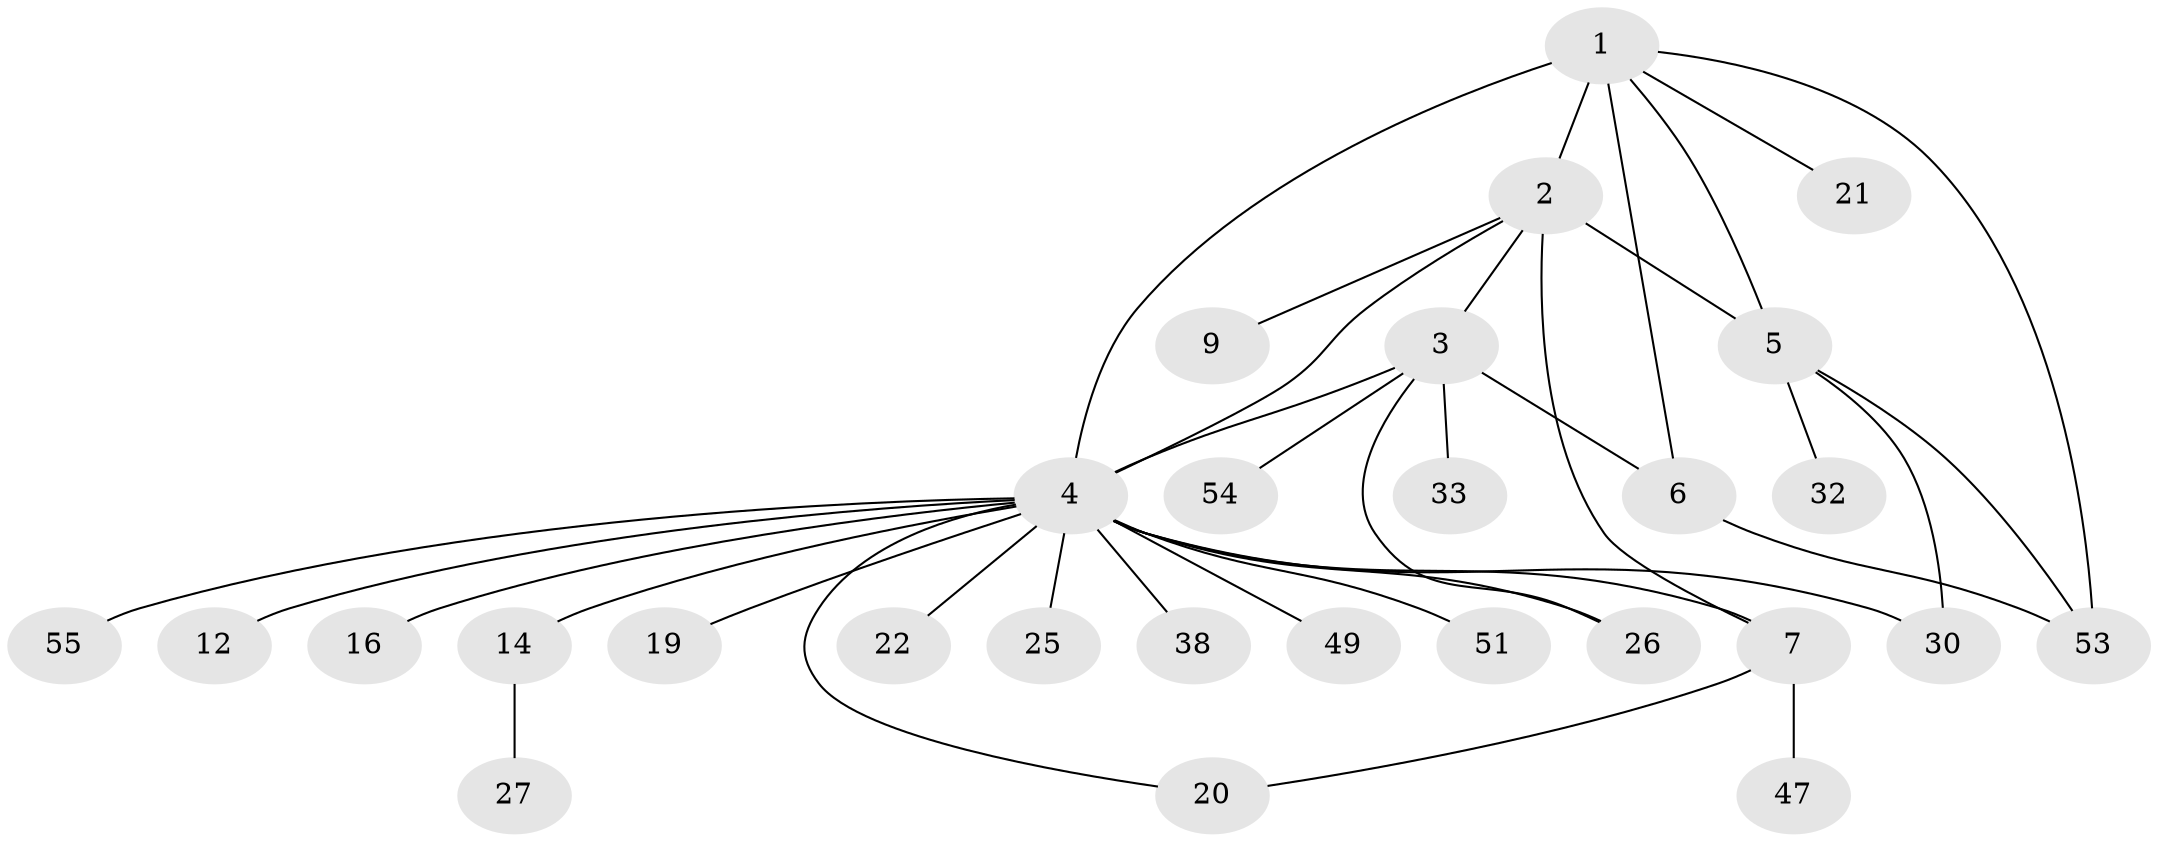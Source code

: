 // original degree distribution, {9: 0.03571428571428571, 10: 0.017857142857142856, 3: 0.125, 5: 0.05357142857142857, 4: 0.05357142857142857, 1: 0.5178571428571429, 15: 0.017857142857142856, 2: 0.16071428571428573, 8: 0.017857142857142856}
// Generated by graph-tools (version 1.1) at 2025/14/03/09/25 04:14:30]
// undirected, 28 vertices, 37 edges
graph export_dot {
graph [start="1"]
  node [color=gray90,style=filled];
  1 [super="+31"];
  2 [super="+28+13"];
  3 [super="+18"];
  4 [super="+11+29"];
  5 [super="+8"];
  6;
  7;
  9;
  12;
  14;
  16;
  19;
  20;
  21 [super="+50"];
  22 [super="+34"];
  25;
  26;
  27;
  30;
  32;
  33;
  38;
  47;
  49;
  51;
  53;
  54;
  55;
  1 -- 2;
  1 -- 4 [weight=3];
  1 -- 5;
  1 -- 6;
  1 -- 21;
  1 -- 53;
  2 -- 3;
  2 -- 5 [weight=3];
  2 -- 7;
  2 -- 9;
  2 -- 4;
  3 -- 54;
  3 -- 33;
  3 -- 4 [weight=2];
  3 -- 6;
  3 -- 26;
  4 -- 14;
  4 -- 30;
  4 -- 7;
  4 -- 12;
  4 -- 16;
  4 -- 19;
  4 -- 20;
  4 -- 22 [weight=2];
  4 -- 25;
  4 -- 26;
  4 -- 38;
  4 -- 49;
  4 -- 51;
  4 -- 55;
  5 -- 32;
  5 -- 53;
  5 -- 30;
  6 -- 53;
  7 -- 20;
  7 -- 47;
  14 -- 27;
}

